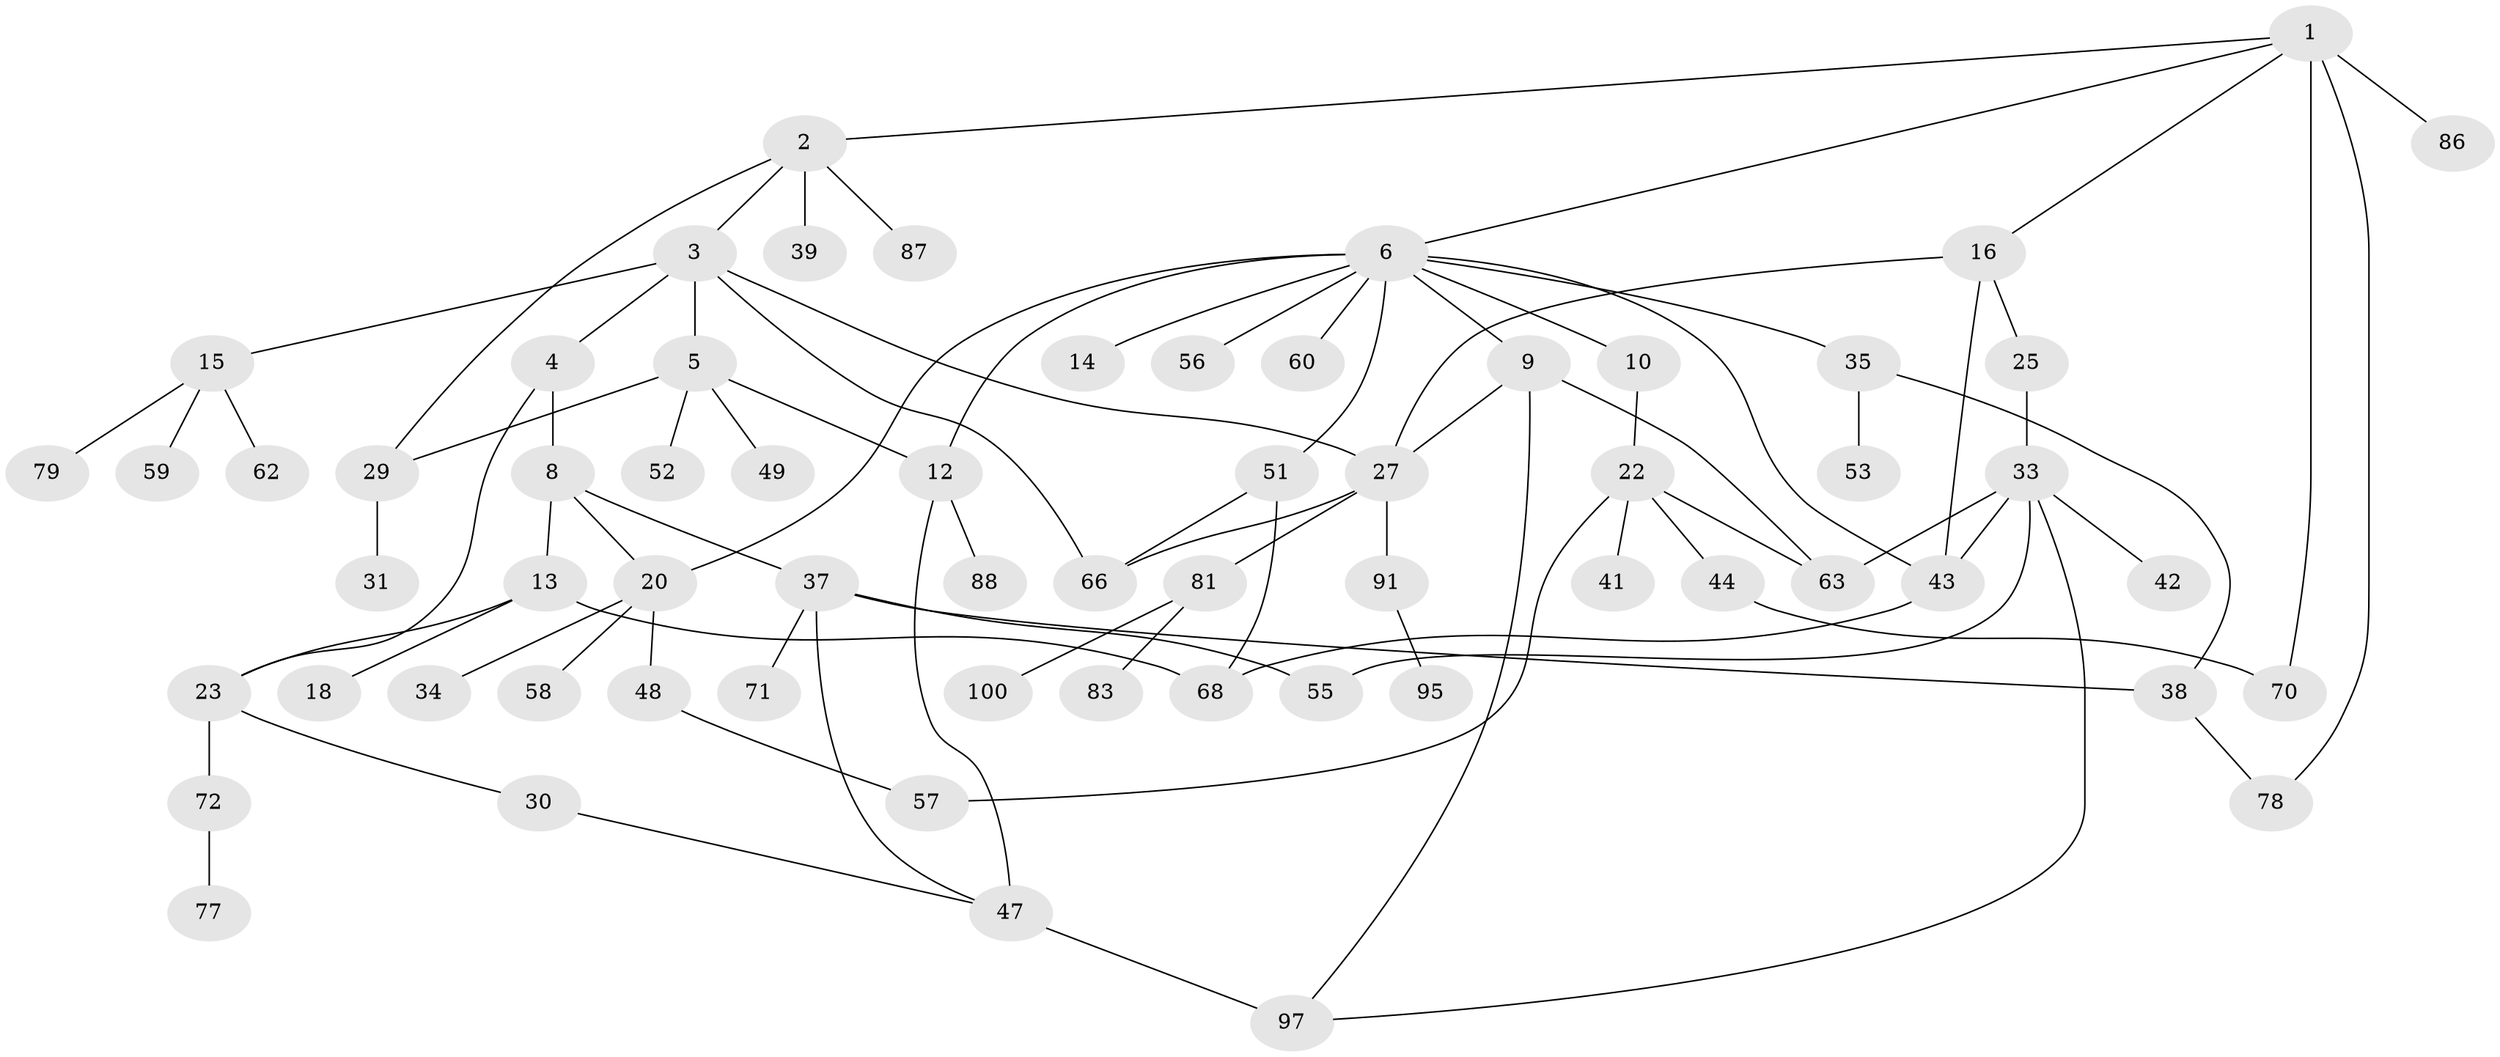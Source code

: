 // original degree distribution, {6: 0.04, 4: 0.17, 7: 0.01, 5: 0.03, 2: 0.29, 3: 0.16, 1: 0.3}
// Generated by graph-tools (version 1.1) at 2025/38/02/21/25 10:38:52]
// undirected, 64 vertices, 86 edges
graph export_dot {
graph [start="1"]
  node [color=gray90,style=filled];
  1 [super="+64"];
  2 [super="+11"];
  3 [super="+36"];
  4 [super="+84"];
  5 [super="+40"];
  6 [super="+7"];
  8 [super="+45"];
  9 [super="+17"];
  10;
  12 [super="+80"];
  13 [super="+94"];
  14 [super="+19"];
  15 [super="+26"];
  16 [super="+21"];
  18 [super="+50"];
  20 [super="+46"];
  22 [super="+24"];
  23 [super="+32"];
  25;
  27 [super="+28"];
  29 [super="+98"];
  30;
  31;
  33 [super="+61"];
  34;
  35 [super="+85"];
  37 [super="+75"];
  38 [super="+96"];
  39 [super="+82"];
  41;
  42 [super="+67"];
  43 [super="+65"];
  44;
  47 [super="+89"];
  48;
  49;
  51 [super="+54"];
  52;
  53 [super="+74"];
  55 [super="+69"];
  56;
  57;
  58;
  59;
  60;
  62;
  63 [super="+73"];
  66 [super="+92"];
  68 [super="+76"];
  70 [super="+90"];
  71;
  72;
  77;
  78 [super="+93"];
  79;
  81;
  83;
  86;
  87;
  88;
  91;
  95;
  97 [super="+99"];
  100;
  1 -- 2;
  1 -- 6;
  1 -- 16;
  1 -- 86;
  1 -- 78;
  1 -- 70 [weight=2];
  2 -- 3;
  2 -- 87;
  2 -- 39;
  2 -- 29;
  3 -- 4;
  3 -- 5;
  3 -- 15;
  3 -- 66;
  3 -- 27;
  4 -- 8;
  4 -- 23;
  5 -- 29;
  5 -- 52;
  5 -- 49;
  5 -- 12;
  6 -- 12;
  6 -- 14;
  6 -- 43;
  6 -- 51;
  6 -- 60;
  6 -- 35;
  6 -- 20;
  6 -- 56;
  6 -- 9;
  6 -- 10;
  8 -- 13;
  8 -- 37;
  8 -- 20;
  9 -- 63;
  9 -- 27;
  9 -- 97;
  10 -- 22;
  12 -- 88;
  12 -- 47;
  13 -- 18;
  13 -- 68;
  13 -- 23;
  15 -- 59;
  15 -- 79;
  15 -- 62;
  16 -- 25;
  16 -- 27;
  16 -- 43;
  20 -- 34;
  20 -- 48;
  20 -- 58;
  22 -- 63;
  22 -- 41;
  22 -- 44;
  22 -- 57;
  23 -- 30;
  23 -- 72;
  25 -- 33;
  27 -- 81;
  27 -- 66;
  27 -- 91;
  29 -- 31;
  30 -- 47;
  33 -- 42;
  33 -- 43;
  33 -- 97;
  33 -- 55;
  33 -- 63;
  35 -- 38;
  35 -- 53;
  37 -- 55 [weight=2];
  37 -- 71;
  37 -- 38;
  37 -- 47;
  38 -- 78;
  43 -- 68;
  44 -- 70;
  47 -- 97 [weight=2];
  48 -- 57;
  51 -- 68;
  51 -- 66;
  72 -- 77;
  81 -- 83;
  81 -- 100;
  91 -- 95;
}
